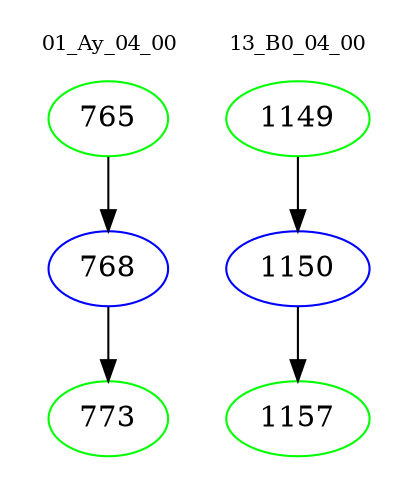 digraph{
subgraph cluster_0 {
color = white
label = "01_Ay_04_00";
fontsize=10;
T0_765 [label="765", color="green"]
T0_765 -> T0_768 [color="black"]
T0_768 [label="768", color="blue"]
T0_768 -> T0_773 [color="black"]
T0_773 [label="773", color="green"]
}
subgraph cluster_1 {
color = white
label = "13_B0_04_00";
fontsize=10;
T1_1149 [label="1149", color="green"]
T1_1149 -> T1_1150 [color="black"]
T1_1150 [label="1150", color="blue"]
T1_1150 -> T1_1157 [color="black"]
T1_1157 [label="1157", color="green"]
}
}
